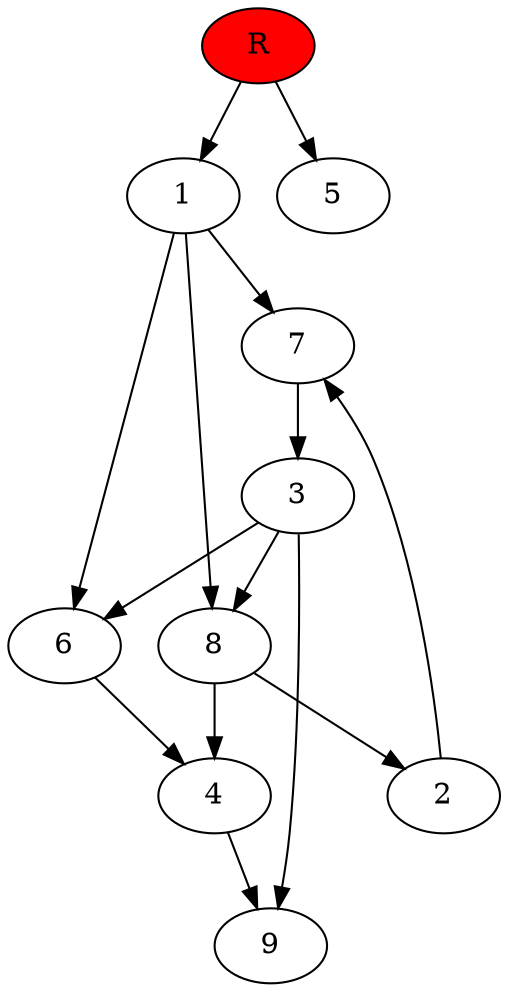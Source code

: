 digraph prb40803 {
	1
	2
	3
	4
	5
	6
	7
	8
	R [fillcolor="#ff0000" style=filled]
	1 -> 6
	1 -> 7
	1 -> 8
	2 -> 7
	3 -> 6
	3 -> 8
	3 -> 9
	4 -> 9
	6 -> 4
	7 -> 3
	8 -> 2
	8 -> 4
	R -> 1
	R -> 5
}
